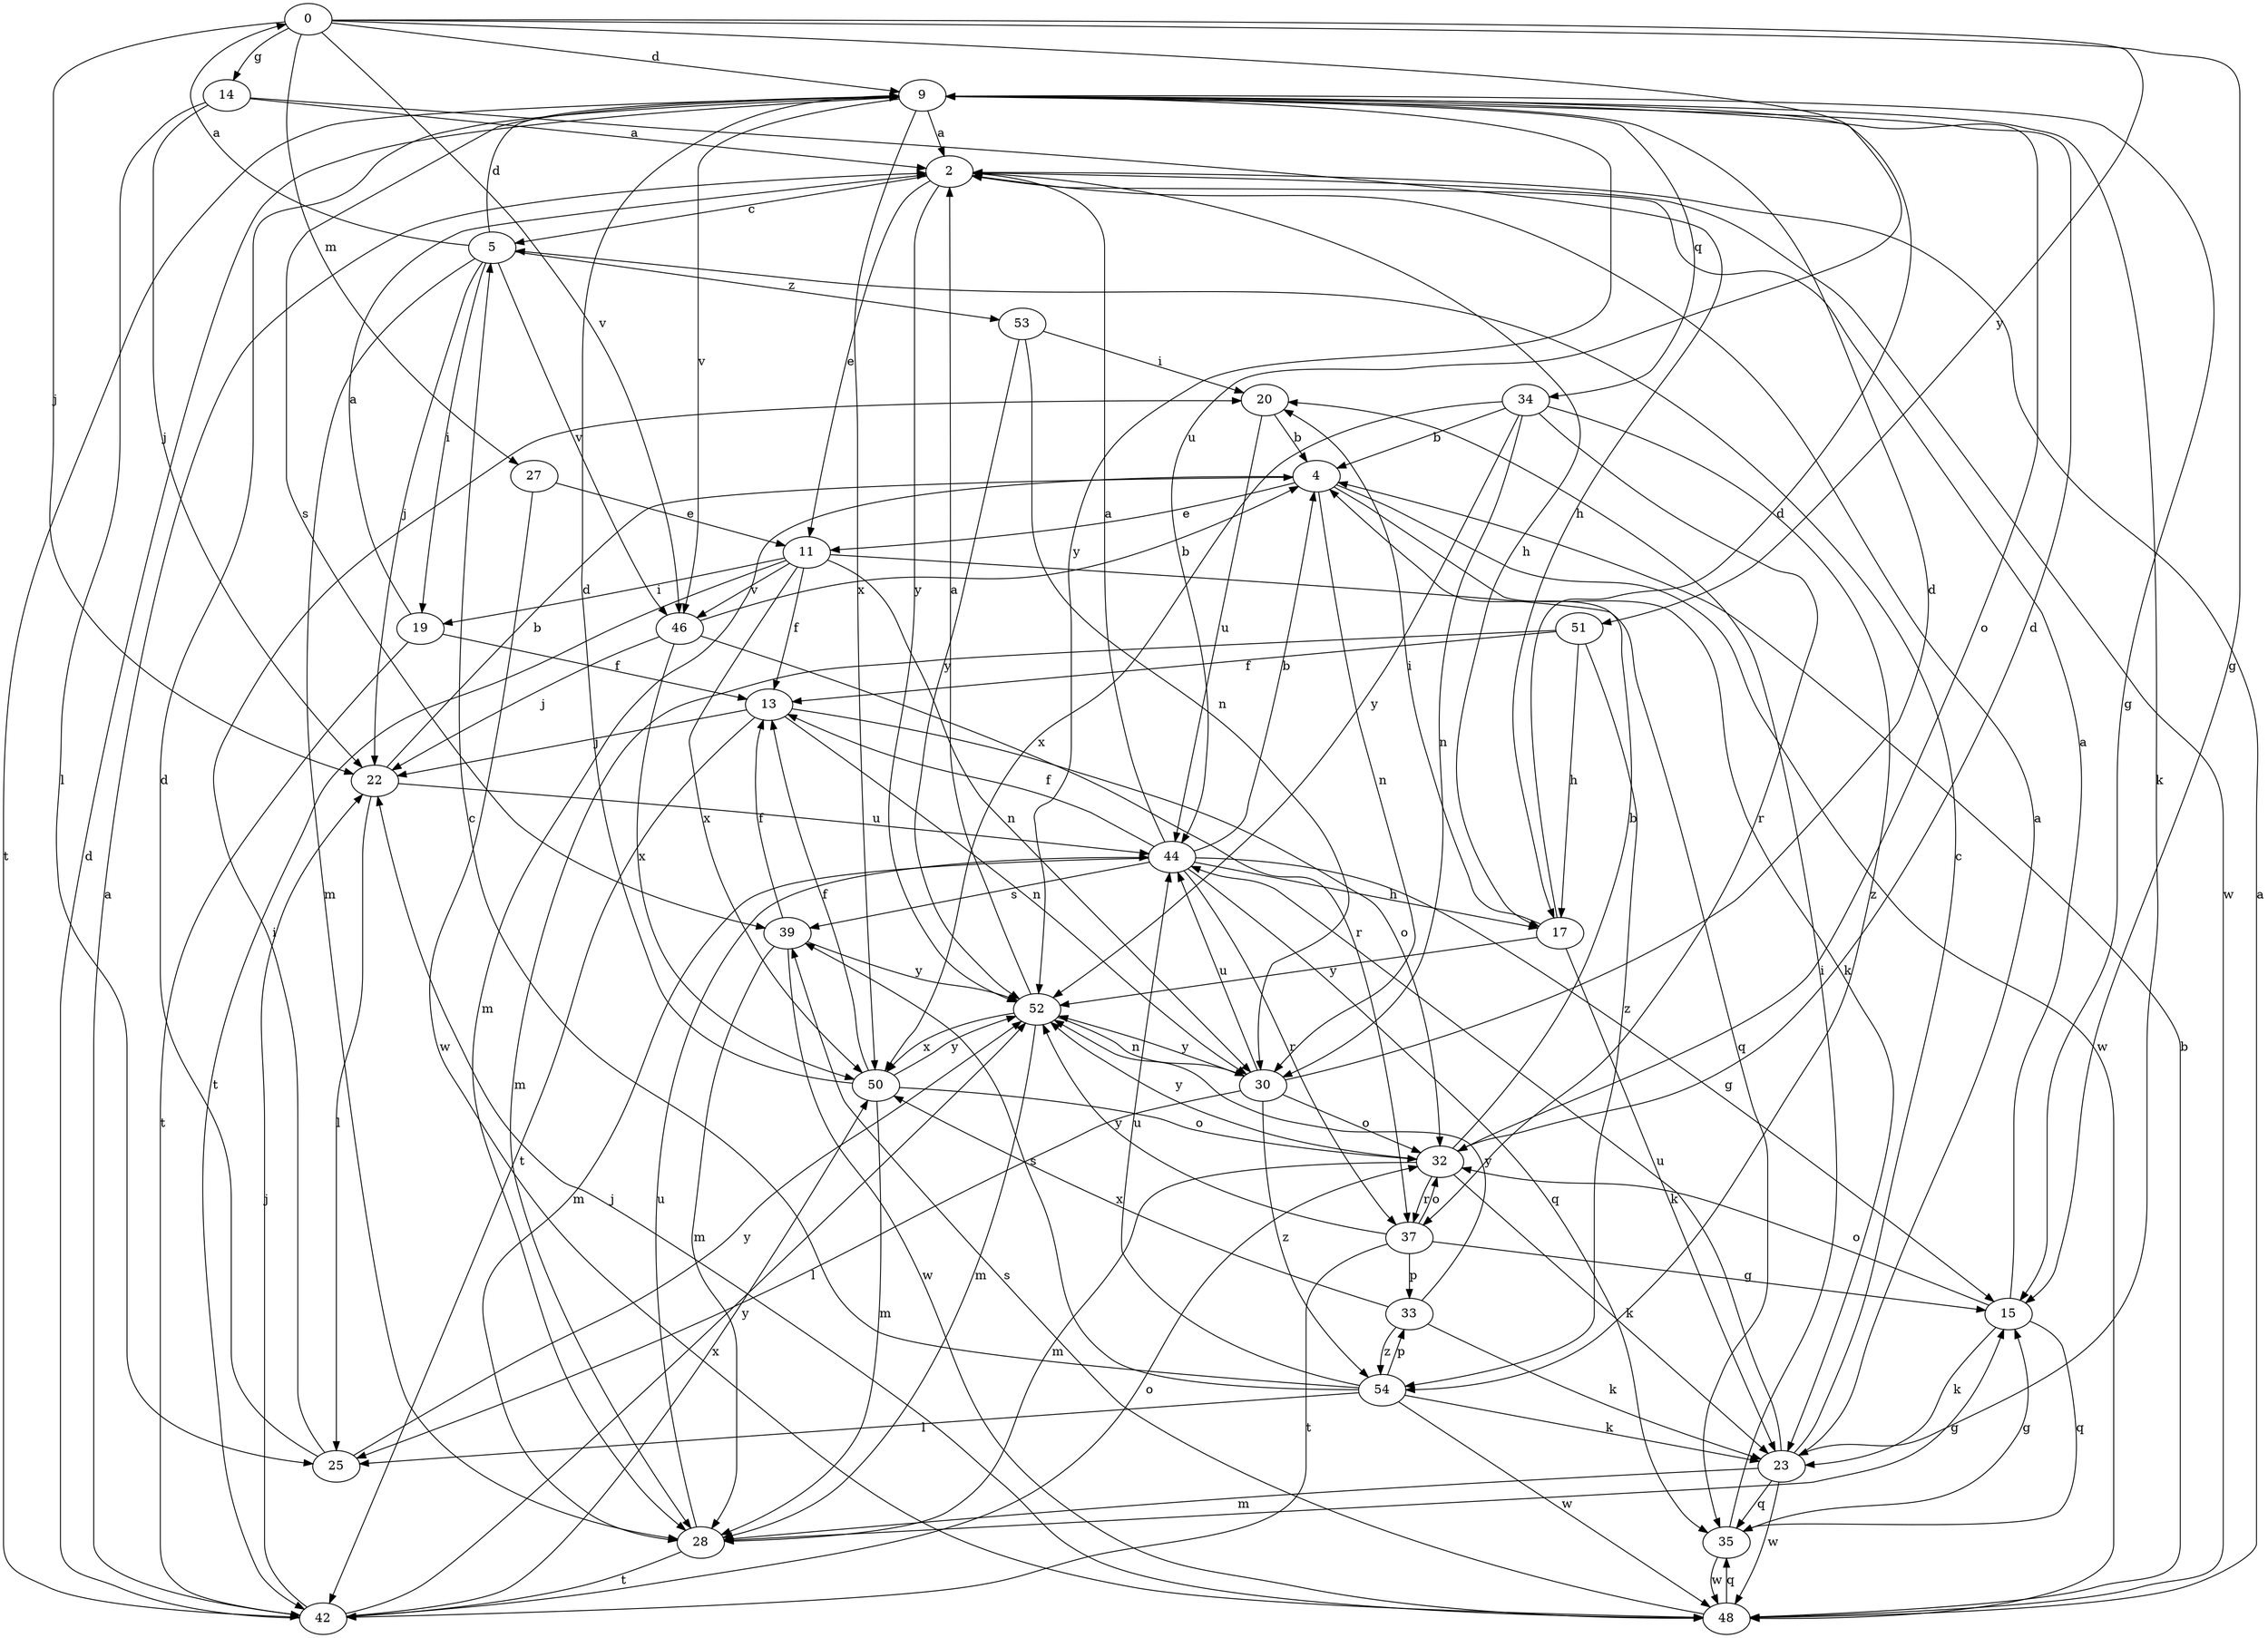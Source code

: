 strict digraph  {
0;
2;
4;
5;
9;
11;
13;
14;
15;
17;
19;
20;
22;
23;
25;
27;
28;
30;
32;
33;
34;
35;
37;
39;
42;
44;
46;
48;
50;
51;
52;
53;
54;
0 -> 9  [label=d];
0 -> 14  [label=g];
0 -> 15  [label=g];
0 -> 22  [label=j];
0 -> 27  [label=m];
0 -> 44  [label=u];
0 -> 46  [label=v];
0 -> 51  [label=y];
2 -> 5  [label=c];
2 -> 11  [label=e];
2 -> 17  [label=h];
2 -> 48  [label=w];
2 -> 52  [label=y];
4 -> 11  [label=e];
4 -> 23  [label=k];
4 -> 28  [label=m];
4 -> 30  [label=n];
4 -> 48  [label=w];
5 -> 0  [label=a];
5 -> 9  [label=d];
5 -> 19  [label=i];
5 -> 22  [label=j];
5 -> 28  [label=m];
5 -> 46  [label=v];
5 -> 53  [label=z];
9 -> 2  [label=a];
9 -> 15  [label=g];
9 -> 23  [label=k];
9 -> 32  [label=o];
9 -> 34  [label=q];
9 -> 39  [label=s];
9 -> 42  [label=t];
9 -> 46  [label=v];
9 -> 50  [label=x];
9 -> 52  [label=y];
11 -> 13  [label=f];
11 -> 19  [label=i];
11 -> 30  [label=n];
11 -> 35  [label=q];
11 -> 42  [label=t];
11 -> 46  [label=v];
11 -> 50  [label=x];
13 -> 22  [label=j];
13 -> 30  [label=n];
13 -> 32  [label=o];
13 -> 42  [label=t];
14 -> 2  [label=a];
14 -> 17  [label=h];
14 -> 22  [label=j];
14 -> 25  [label=l];
15 -> 2  [label=a];
15 -> 23  [label=k];
15 -> 32  [label=o];
15 -> 35  [label=q];
17 -> 9  [label=d];
17 -> 20  [label=i];
17 -> 23  [label=k];
17 -> 52  [label=y];
19 -> 2  [label=a];
19 -> 13  [label=f];
19 -> 42  [label=t];
20 -> 4  [label=b];
20 -> 44  [label=u];
22 -> 4  [label=b];
22 -> 25  [label=l];
22 -> 44  [label=u];
23 -> 2  [label=a];
23 -> 5  [label=c];
23 -> 28  [label=m];
23 -> 35  [label=q];
23 -> 44  [label=u];
23 -> 48  [label=w];
25 -> 9  [label=d];
25 -> 20  [label=i];
25 -> 52  [label=y];
27 -> 11  [label=e];
27 -> 48  [label=w];
28 -> 15  [label=g];
28 -> 42  [label=t];
28 -> 44  [label=u];
30 -> 9  [label=d];
30 -> 25  [label=l];
30 -> 32  [label=o];
30 -> 44  [label=u];
30 -> 52  [label=y];
30 -> 54  [label=z];
32 -> 4  [label=b];
32 -> 9  [label=d];
32 -> 23  [label=k];
32 -> 28  [label=m];
32 -> 37  [label=r];
32 -> 52  [label=y];
33 -> 23  [label=k];
33 -> 50  [label=x];
33 -> 52  [label=y];
33 -> 54  [label=z];
34 -> 4  [label=b];
34 -> 30  [label=n];
34 -> 37  [label=r];
34 -> 50  [label=x];
34 -> 52  [label=y];
34 -> 54  [label=z];
35 -> 15  [label=g];
35 -> 20  [label=i];
35 -> 48  [label=w];
37 -> 15  [label=g];
37 -> 32  [label=o];
37 -> 33  [label=p];
37 -> 42  [label=t];
37 -> 52  [label=y];
39 -> 13  [label=f];
39 -> 28  [label=m];
39 -> 48  [label=w];
39 -> 52  [label=y];
42 -> 2  [label=a];
42 -> 9  [label=d];
42 -> 22  [label=j];
42 -> 32  [label=o];
42 -> 50  [label=x];
42 -> 52  [label=y];
44 -> 2  [label=a];
44 -> 4  [label=b];
44 -> 13  [label=f];
44 -> 15  [label=g];
44 -> 17  [label=h];
44 -> 28  [label=m];
44 -> 35  [label=q];
44 -> 37  [label=r];
44 -> 39  [label=s];
46 -> 4  [label=b];
46 -> 22  [label=j];
46 -> 37  [label=r];
46 -> 50  [label=x];
48 -> 2  [label=a];
48 -> 4  [label=b];
48 -> 22  [label=j];
48 -> 35  [label=q];
48 -> 39  [label=s];
50 -> 9  [label=d];
50 -> 13  [label=f];
50 -> 28  [label=m];
50 -> 32  [label=o];
50 -> 52  [label=y];
51 -> 13  [label=f];
51 -> 17  [label=h];
51 -> 28  [label=m];
51 -> 54  [label=z];
52 -> 2  [label=a];
52 -> 28  [label=m];
52 -> 30  [label=n];
52 -> 50  [label=x];
53 -> 20  [label=i];
53 -> 30  [label=n];
53 -> 52  [label=y];
54 -> 5  [label=c];
54 -> 23  [label=k];
54 -> 25  [label=l];
54 -> 33  [label=p];
54 -> 39  [label=s];
54 -> 44  [label=u];
54 -> 48  [label=w];
}
